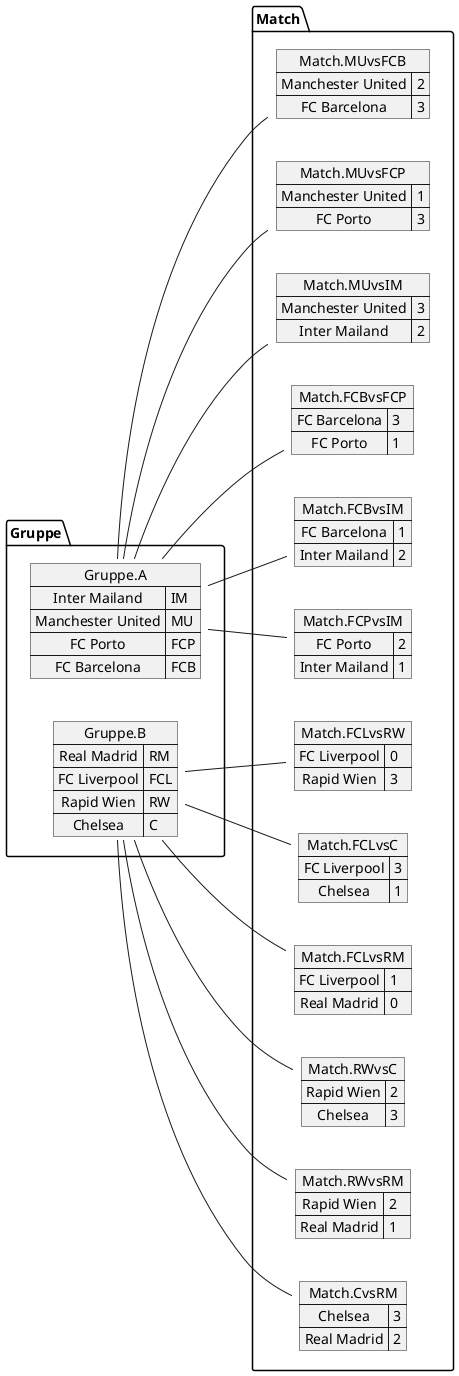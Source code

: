@startuml TestGPTournament2.png
left to right direction

map Gruppe.A {
Inter Mailand=>IM
Manchester United=>MU
FC Porto=>FCP
FC Barcelona=>FCB
}

map Gruppe.B {
Real Madrid=>RM
FC Liverpool=>FCL
Rapid Wien=>RW
Chelsea=>C
}
map Match.MUvsFCB {
Manchester United => 2
FC Barcelona => 3
}

map Match.MUvsFCP {
Manchester United => 1
FC Porto => 3
}

map Match.MUvsIM {
Manchester United => 3
Inter Mailand => 2
}

map Match.FCBvsFCP {
FC Barcelona => 3
FC Porto => 1
}

map Match.FCBvsIM {
FC Barcelona => 1
Inter Mailand => 2
}

map Match.FCPvsIM {
FC Porto => 2
Inter Mailand => 1
}
map Match.FCLvsRW {
FC Liverpool => 0
Rapid Wien => 3
}

map Match.FCLvsC {
FC Liverpool => 3
Chelsea => 1
}

map Match.FCLvsRM {
FC Liverpool => 1
Real Madrid => 0
}

map Match.RWvsC {
Rapid Wien => 2
Chelsea => 3
}

map Match.RWvsRM {
Rapid Wien => 2
Real Madrid => 1
}

map Match.CvsRM {
Chelsea => 3
Real Madrid => 2
}
Gruppe.A -- Match.MUvsFCB
Gruppe.A -- Match.MUvsFCP
Gruppe.A -- Match.MUvsIM
Gruppe.A -- Match.FCBvsFCP
Gruppe.A -- Match.FCBvsIM
Gruppe.A -- Match.FCPvsIM
Gruppe.B -- Match.FCLvsRW
Gruppe.B -- Match.FCLvsC
Gruppe.B -- Match.FCLvsRM
Gruppe.B -- Match.RWvsC
Gruppe.B -- Match.RWvsRM
Gruppe.B -- Match.CvsRM

@enduml
